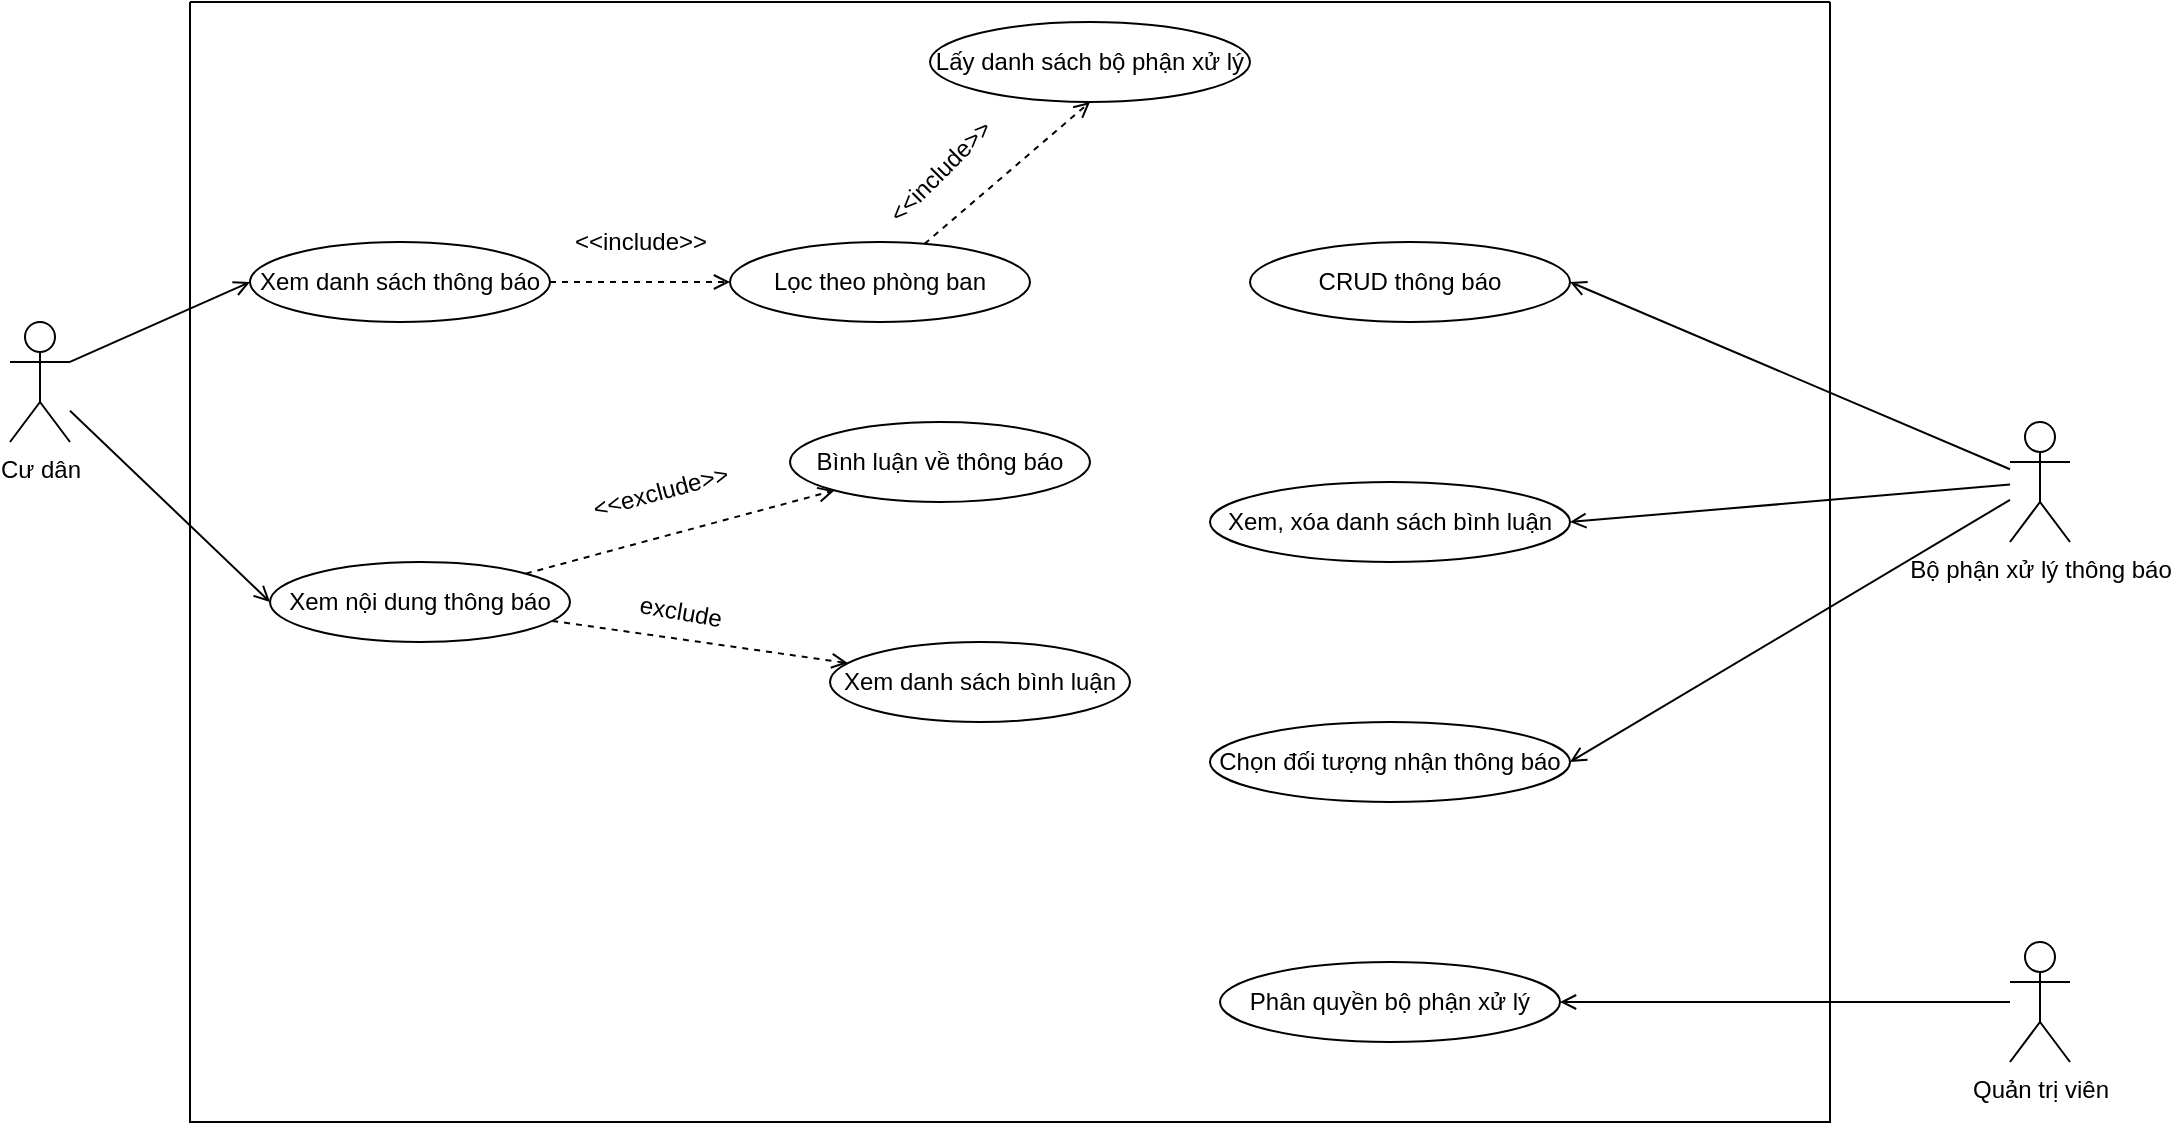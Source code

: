 <mxfile version="20.5.3" type="github">
  <diagram id="bpsyV6qtnsWgqvAO66GW" name="Page-1">
    <mxGraphModel dx="2307" dy="1287" grid="1" gridSize="10" guides="1" tooltips="1" connect="1" arrows="1" fold="1" page="1" pageScale="1" pageWidth="827" pageHeight="1169" math="0" shadow="0">
      <root>
        <mxCell id="0" />
        <mxCell id="1" parent="0" />
        <mxCell id="UAFxDx9OyqS08NBn83oj-1" value="" style="swimlane;startSize=0;container=1;" vertex="1" parent="1">
          <mxGeometry x="230" y="70" width="820" height="560" as="geometry">
            <mxRectangle x="280" y="170" width="50" height="40" as="alternateBounds" />
          </mxGeometry>
        </mxCell>
        <mxCell id="UAFxDx9OyqS08NBn83oj-2" value="Lấy danh sách bộ phận xử lý" style="ellipse;whiteSpace=wrap;html=1;" vertex="1" parent="UAFxDx9OyqS08NBn83oj-1">
          <mxGeometry x="370" y="10" width="160" height="40" as="geometry" />
        </mxCell>
        <mxCell id="UAFxDx9OyqS08NBn83oj-3" value="Xem danh sách thông báo" style="ellipse;whiteSpace=wrap;html=1;" vertex="1" parent="UAFxDx9OyqS08NBn83oj-1">
          <mxGeometry x="30" y="120" width="150" height="40" as="geometry" />
        </mxCell>
        <mxCell id="UAFxDx9OyqS08NBn83oj-4" value="Xem nội dung thông báo" style="ellipse;whiteSpace=wrap;html=1;" vertex="1" parent="UAFxDx9OyqS08NBn83oj-1">
          <mxGeometry x="40" y="280" width="150" height="40" as="geometry" />
        </mxCell>
        <mxCell id="UAFxDx9OyqS08NBn83oj-7" value="CRUD thông báo" style="ellipse;whiteSpace=wrap;html=1;" vertex="1" parent="UAFxDx9OyqS08NBn83oj-1">
          <mxGeometry x="530" y="120" width="160" height="40" as="geometry" />
        </mxCell>
        <mxCell id="UAFxDx9OyqS08NBn83oj-8" value="Xem, xóa danh sách bình luận" style="ellipse;whiteSpace=wrap;html=1;" vertex="1" parent="UAFxDx9OyqS08NBn83oj-1">
          <mxGeometry x="510" y="240" width="180" height="40" as="geometry" />
        </mxCell>
        <mxCell id="UAFxDx9OyqS08NBn83oj-9" value="Chọn đối tượng nhận thông báo" style="ellipse;whiteSpace=wrap;html=1;" vertex="1" parent="UAFxDx9OyqS08NBn83oj-1">
          <mxGeometry x="510" y="360" width="180" height="40" as="geometry" />
        </mxCell>
        <mxCell id="UAFxDx9OyqS08NBn83oj-20" style="edgeStyle=none;rounded=0;orthogonalLoop=1;jettySize=auto;html=1;entryX=0.5;entryY=1;entryDx=0;entryDy=0;dashed=1;endArrow=open;endFill=0;" edge="1" parent="UAFxDx9OyqS08NBn83oj-1" source="UAFxDx9OyqS08NBn83oj-12" target="UAFxDx9OyqS08NBn83oj-2">
          <mxGeometry relative="1" as="geometry" />
        </mxCell>
        <mxCell id="UAFxDx9OyqS08NBn83oj-12" value="Lọc theo phòng ban" style="ellipse;whiteSpace=wrap;html=1;" vertex="1" parent="UAFxDx9OyqS08NBn83oj-1">
          <mxGeometry x="270" y="120" width="150" height="40" as="geometry" />
        </mxCell>
        <mxCell id="UAFxDx9OyqS08NBn83oj-13" value="" style="rounded=0;orthogonalLoop=1;jettySize=auto;html=1;dashed=1;endArrow=open;endFill=0;" edge="1" parent="UAFxDx9OyqS08NBn83oj-1" source="UAFxDx9OyqS08NBn83oj-3" target="UAFxDx9OyqS08NBn83oj-12">
          <mxGeometry relative="1" as="geometry" />
        </mxCell>
        <mxCell id="UAFxDx9OyqS08NBn83oj-14" value="Bình luận về thông báo" style="ellipse;whiteSpace=wrap;html=1;" vertex="1" parent="UAFxDx9OyqS08NBn83oj-1">
          <mxGeometry x="300" y="210" width="150" height="40" as="geometry" />
        </mxCell>
        <mxCell id="UAFxDx9OyqS08NBn83oj-15" value="" style="rounded=0;orthogonalLoop=1;jettySize=auto;html=1;dashed=1;endArrow=open;endFill=0;" edge="1" parent="UAFxDx9OyqS08NBn83oj-1" source="UAFxDx9OyqS08NBn83oj-4" target="UAFxDx9OyqS08NBn83oj-14">
          <mxGeometry relative="1" as="geometry" />
        </mxCell>
        <mxCell id="UAFxDx9OyqS08NBn83oj-16" value="Xem danh sách bình luận" style="ellipse;whiteSpace=wrap;html=1;" vertex="1" parent="UAFxDx9OyqS08NBn83oj-1">
          <mxGeometry x="320" y="320" width="150" height="40" as="geometry" />
        </mxCell>
        <mxCell id="UAFxDx9OyqS08NBn83oj-17" value="" style="edgeStyle=none;rounded=0;orthogonalLoop=1;jettySize=auto;html=1;dashed=1;endArrow=open;endFill=0;" edge="1" parent="UAFxDx9OyqS08NBn83oj-1" source="UAFxDx9OyqS08NBn83oj-4" target="UAFxDx9OyqS08NBn83oj-16">
          <mxGeometry relative="1" as="geometry" />
        </mxCell>
        <mxCell id="UAFxDx9OyqS08NBn83oj-22" value="&amp;lt;&amp;lt;exclude&amp;gt;&amp;gt;" style="text;html=1;align=center;verticalAlign=middle;resizable=0;points=[];autosize=1;strokeColor=none;fillColor=none;rotation=-15;" vertex="1" parent="UAFxDx9OyqS08NBn83oj-1">
          <mxGeometry x="190" y="230" width="90" height="30" as="geometry" />
        </mxCell>
        <mxCell id="UAFxDx9OyqS08NBn83oj-24" value="exclude" style="text;html=1;align=center;verticalAlign=middle;resizable=0;points=[];autosize=1;strokeColor=none;fillColor=none;rotation=10;" vertex="1" parent="UAFxDx9OyqS08NBn83oj-1">
          <mxGeometry x="215" y="290" width="60" height="30" as="geometry" />
        </mxCell>
        <mxCell id="UAFxDx9OyqS08NBn83oj-25" value="&amp;lt;&amp;lt;include&amp;gt;&amp;gt;" style="text;html=1;align=center;verticalAlign=middle;resizable=0;points=[];autosize=1;strokeColor=none;fillColor=none;" vertex="1" parent="UAFxDx9OyqS08NBn83oj-1">
          <mxGeometry x="180" y="105" width="90" height="30" as="geometry" />
        </mxCell>
        <mxCell id="UAFxDx9OyqS08NBn83oj-27" value="&amp;lt;&amp;lt;include&amp;gt;&amp;gt;" style="text;html=1;align=center;verticalAlign=middle;resizable=0;points=[];autosize=1;strokeColor=none;fillColor=none;rotation=-45;" vertex="1" parent="UAFxDx9OyqS08NBn83oj-1">
          <mxGeometry x="330" y="70" width="90" height="30" as="geometry" />
        </mxCell>
        <mxCell id="UAFxDx9OyqS08NBn83oj-40" value="Phân quyền bộ phận xử lý" style="ellipse;whiteSpace=wrap;html=1;" vertex="1" parent="UAFxDx9OyqS08NBn83oj-1">
          <mxGeometry x="515" y="480" width="170" height="40" as="geometry" />
        </mxCell>
        <mxCell id="UAFxDx9OyqS08NBn83oj-18" style="edgeStyle=none;rounded=0;orthogonalLoop=1;jettySize=auto;html=1;exitX=1;exitY=0.333;exitDx=0;exitDy=0;exitPerimeter=0;entryX=0;entryY=0.5;entryDx=0;entryDy=0;endArrow=open;endFill=0;" edge="1" parent="1" source="UAFxDx9OyqS08NBn83oj-5" target="UAFxDx9OyqS08NBn83oj-3">
          <mxGeometry relative="1" as="geometry" />
        </mxCell>
        <mxCell id="UAFxDx9OyqS08NBn83oj-19" style="edgeStyle=none;rounded=0;orthogonalLoop=1;jettySize=auto;html=1;entryX=0;entryY=0.5;entryDx=0;entryDy=0;endArrow=open;endFill=0;" edge="1" parent="1" source="UAFxDx9OyqS08NBn83oj-5" target="UAFxDx9OyqS08NBn83oj-4">
          <mxGeometry relative="1" as="geometry" />
        </mxCell>
        <mxCell id="UAFxDx9OyqS08NBn83oj-5" value="Cư dân" style="shape=umlActor;verticalLabelPosition=bottom;verticalAlign=top;html=1;outlineConnect=0;" vertex="1" parent="1">
          <mxGeometry x="140" y="230" width="30" height="60" as="geometry" />
        </mxCell>
        <mxCell id="UAFxDx9OyqS08NBn83oj-41" style="edgeStyle=none;rounded=0;orthogonalLoop=1;jettySize=auto;html=1;entryX=1;entryY=0.5;entryDx=0;entryDy=0;endArrow=open;endFill=0;" edge="1" parent="1" source="UAFxDx9OyqS08NBn83oj-6" target="UAFxDx9OyqS08NBn83oj-40">
          <mxGeometry relative="1" as="geometry" />
        </mxCell>
        <mxCell id="UAFxDx9OyqS08NBn83oj-6" value="Quản trị viên" style="shape=umlActor;verticalLabelPosition=bottom;verticalAlign=top;html=1;outlineConnect=0;" vertex="1" parent="1">
          <mxGeometry x="1140" y="540" width="30" height="60" as="geometry" />
        </mxCell>
        <mxCell id="UAFxDx9OyqS08NBn83oj-33" style="edgeStyle=none;rounded=0;orthogonalLoop=1;jettySize=auto;html=1;entryX=1;entryY=0.5;entryDx=0;entryDy=0;endArrow=open;endFill=0;" edge="1" parent="1" source="UAFxDx9OyqS08NBn83oj-30" target="UAFxDx9OyqS08NBn83oj-7">
          <mxGeometry relative="1" as="geometry" />
        </mxCell>
        <mxCell id="UAFxDx9OyqS08NBn83oj-36" style="edgeStyle=none;rounded=0;orthogonalLoop=1;jettySize=auto;html=1;entryX=1;entryY=0.5;entryDx=0;entryDy=0;endArrow=open;endFill=0;" edge="1" parent="1" source="UAFxDx9OyqS08NBn83oj-30" target="UAFxDx9OyqS08NBn83oj-8">
          <mxGeometry relative="1" as="geometry" />
        </mxCell>
        <mxCell id="UAFxDx9OyqS08NBn83oj-38" style="edgeStyle=none;rounded=0;orthogonalLoop=1;jettySize=auto;html=1;entryX=1;entryY=0.5;entryDx=0;entryDy=0;endArrow=open;endFill=0;" edge="1" parent="1" source="UAFxDx9OyqS08NBn83oj-30" target="UAFxDx9OyqS08NBn83oj-9">
          <mxGeometry relative="1" as="geometry" />
        </mxCell>
        <mxCell id="UAFxDx9OyqS08NBn83oj-30" value="Bộ phận xử lý thông báo" style="shape=umlActor;verticalLabelPosition=bottom;verticalAlign=top;html=1;outlineConnect=0;" vertex="1" parent="1">
          <mxGeometry x="1140" y="280" width="30" height="60" as="geometry" />
        </mxCell>
      </root>
    </mxGraphModel>
  </diagram>
</mxfile>
